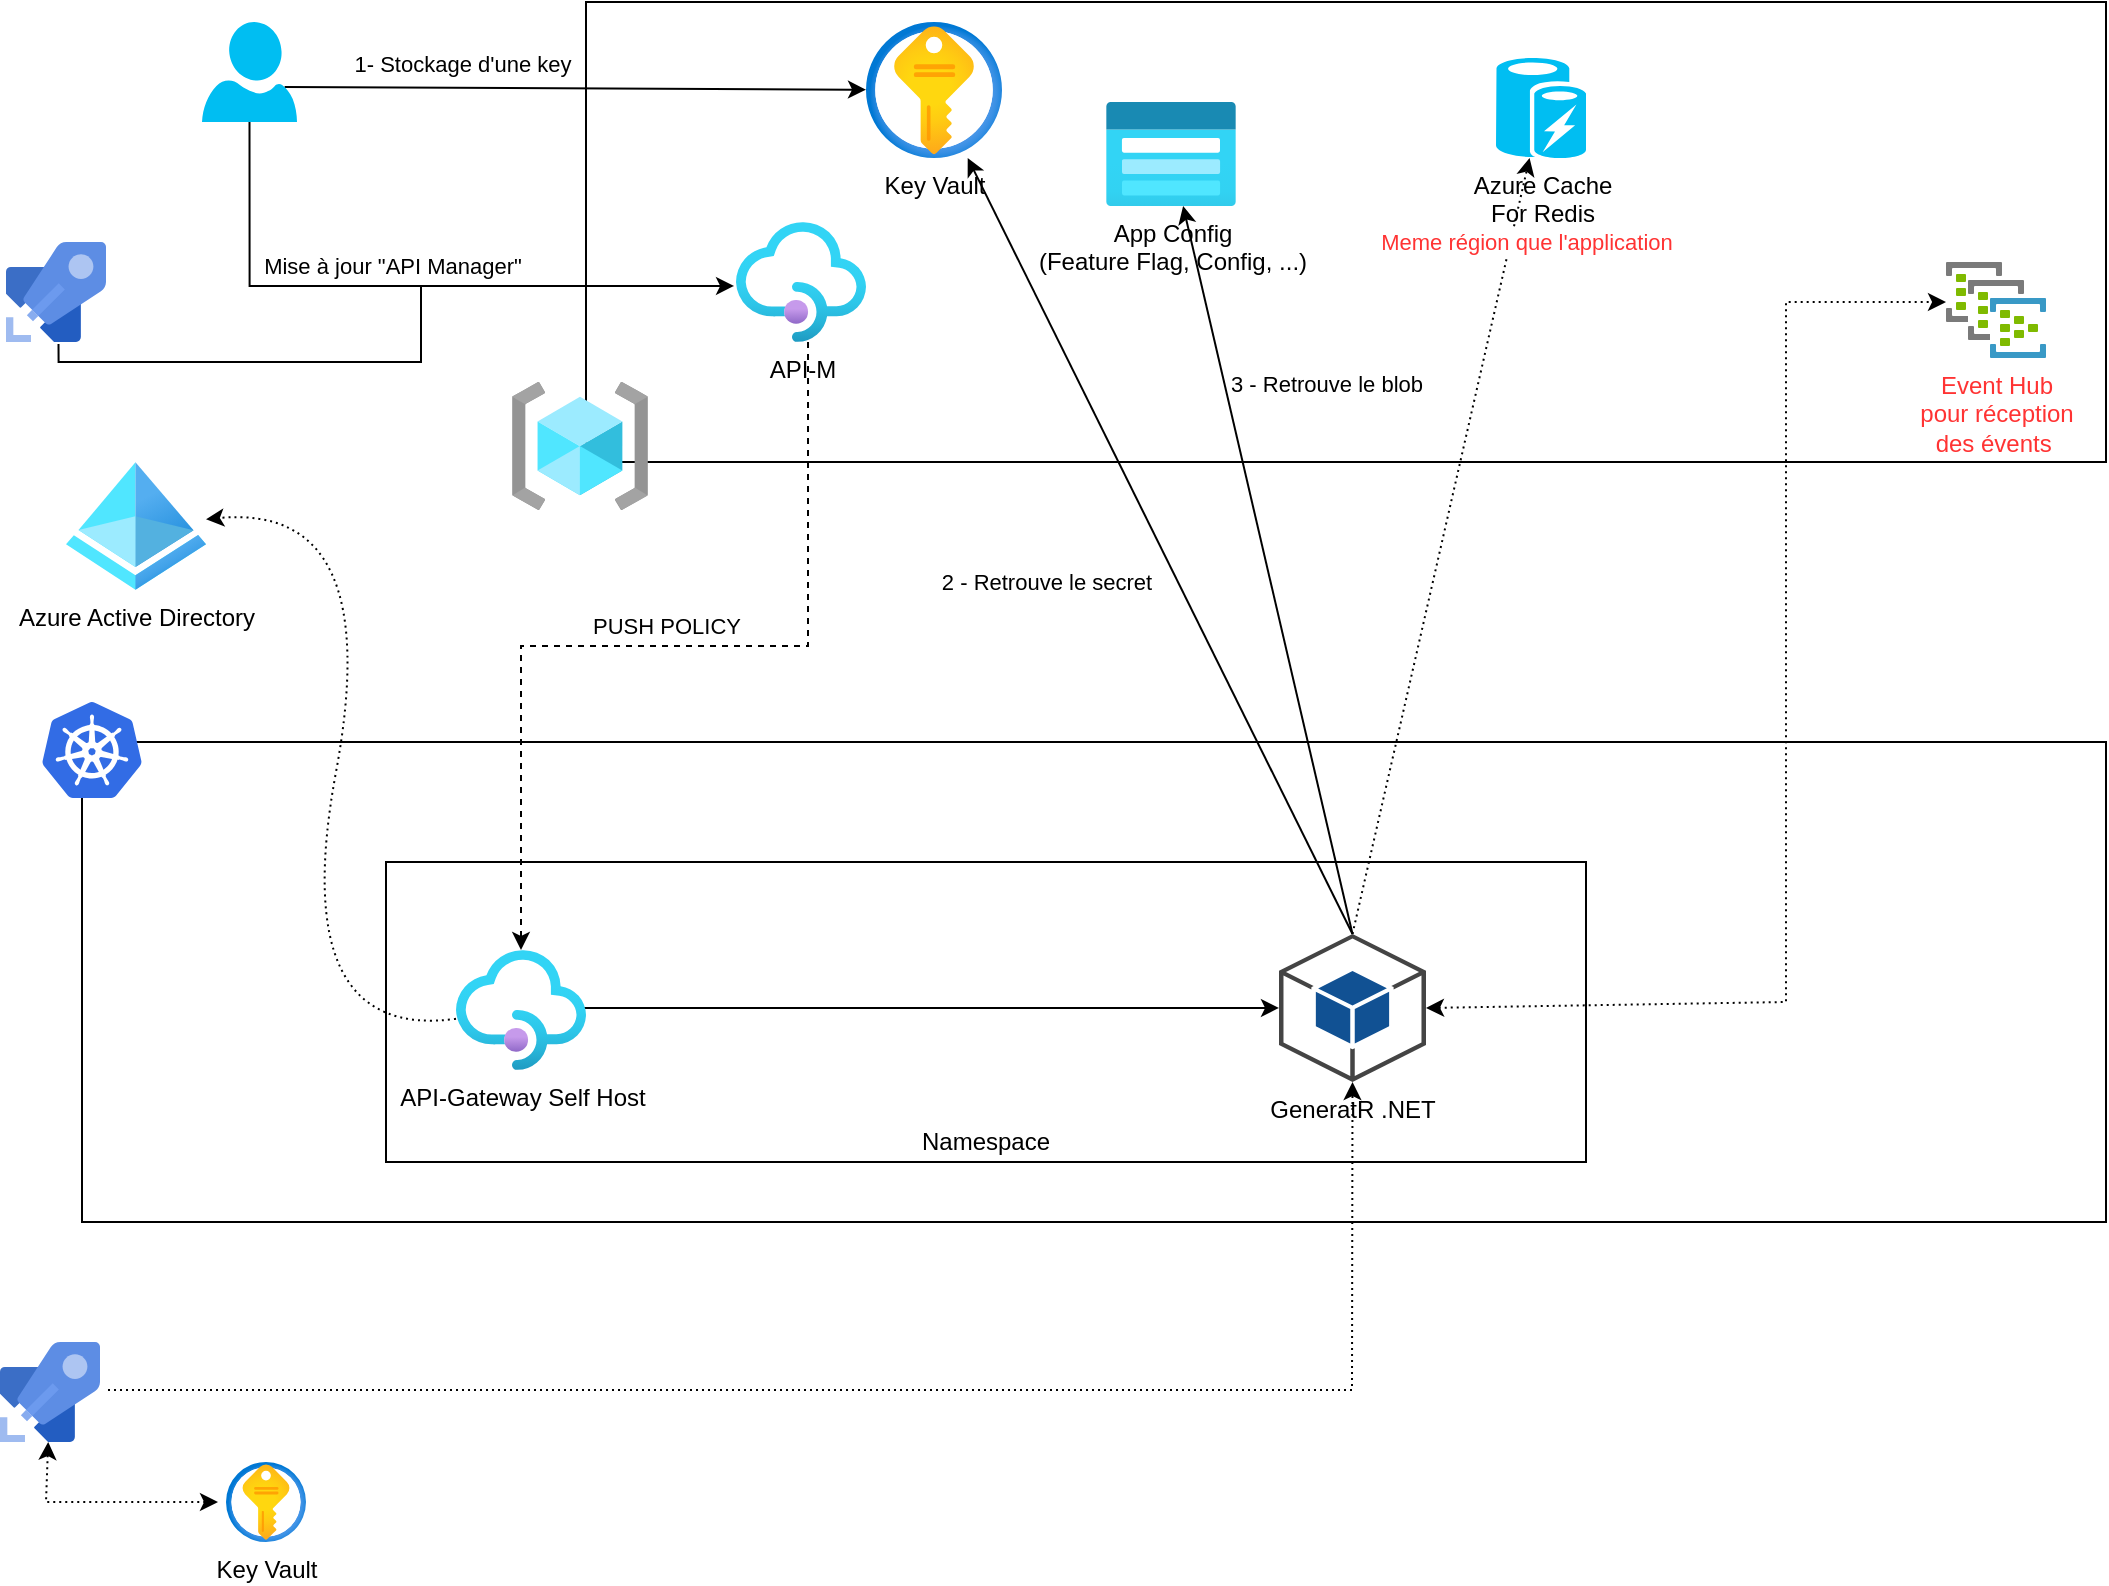 <mxfile version="20.2.3" type="github"><diagram id="p-FiSuY0u_ky_A2IMjk2" name="Page-1"><mxGraphModel dx="2249" dy="1931" grid="1" gridSize="10" guides="1" tooltips="1" connect="1" arrows="1" fold="1" page="1" pageScale="1" pageWidth="827" pageHeight="1169" math="0" shadow="0"><root><mxCell id="0"/><mxCell id="1" parent="0"/><mxCell id="gteQH7Al_I-Q2tXqVhpb-7" value="" style="rounded=0;whiteSpace=wrap;html=1;" vertex="1" parent="1"><mxGeometry x="280" y="-270" width="760" height="230" as="geometry"/></mxCell><mxCell id="gteQH7Al_I-Q2tXqVhpb-27" value="" style="rounded=0;whiteSpace=wrap;html=1;" vertex="1" parent="1"><mxGeometry x="28" y="100" width="1012" height="240" as="geometry"/></mxCell><mxCell id="gteQH7Al_I-Q2tXqVhpb-16" value="&lt;br&gt;&lt;br&gt;&lt;br&gt;&lt;br&gt;&lt;br&gt;&lt;br&gt;&lt;br&gt;&lt;br&gt;&lt;br&gt;Namespace" style="rounded=0;whiteSpace=wrap;html=1;" vertex="1" parent="1"><mxGeometry x="180" y="160" width="600" height="150" as="geometry"/></mxCell><mxCell id="gteQH7Al_I-Q2tXqVhpb-1" value="Key Vault" style="aspect=fixed;html=1;points=[];align=center;image;fontSize=12;image=img/lib/azure2/security/Key_Vaults.svg;" vertex="1" parent="1"><mxGeometry x="420" y="-260" width="68" height="68" as="geometry"/></mxCell><mxCell id="gteQH7Al_I-Q2tXqVhpb-2" value="" style="aspect=fixed;html=1;points=[];align=center;image;fontSize=12;image=img/lib/azure2/general/Resource_Groups.svg;" vertex="1" parent="1"><mxGeometry x="243" y="-80" width="68" height="64" as="geometry"/></mxCell><mxCell id="gteQH7Al_I-Q2tXqVhpb-15" style="rounded=0;orthogonalLoop=1;jettySize=auto;html=1;exitX=0.87;exitY=0.65;exitDx=0;exitDy=0;exitPerimeter=0;" edge="1" parent="1" source="gteQH7Al_I-Q2tXqVhpb-3" target="gteQH7Al_I-Q2tXqVhpb-1"><mxGeometry relative="1" as="geometry"/></mxCell><mxCell id="gteQH7Al_I-Q2tXqVhpb-18" value="1- Stockage d'une key" style="edgeLabel;html=1;align=center;verticalAlign=middle;resizable=0;points=[];" vertex="1" connectable="0" parent="gteQH7Al_I-Q2tXqVhpb-15"><mxGeometry x="-0.856" y="2" relative="1" as="geometry"><mxPoint x="67" y="-10" as="offset"/></mxGeometry></mxCell><mxCell id="gteQH7Al_I-Q2tXqVhpb-25" style="rounded=0;orthogonalLoop=1;jettySize=auto;html=1;exitX=0.5;exitY=1;exitDx=0;exitDy=0;exitPerimeter=0;entryX=-0.015;entryY=0.533;entryDx=0;entryDy=0;entryPerimeter=0;edgeStyle=orthogonalEdgeStyle;" edge="1" parent="1" source="gteQH7Al_I-Q2tXqVhpb-3" target="gteQH7Al_I-Q2tXqVhpb-8"><mxGeometry relative="1" as="geometry"/></mxCell><mxCell id="gteQH7Al_I-Q2tXqVhpb-28" value="Mise à jour &quot;API Manager&quot;" style="edgeLabel;html=1;align=center;verticalAlign=middle;resizable=0;points=[];" vertex="1" connectable="0" parent="gteQH7Al_I-Q2tXqVhpb-25"><mxGeometry x="-0.362" y="1" relative="1" as="geometry"><mxPoint x="49" y="-9" as="offset"/></mxGeometry></mxCell><mxCell id="gteQH7Al_I-Q2tXqVhpb-3" value="" style="verticalLabelPosition=bottom;html=1;verticalAlign=top;align=center;strokeColor=none;fillColor=#00BEF2;shape=mxgraph.azure.user;" vertex="1" parent="1"><mxGeometry x="88" y="-260" width="47.5" height="50" as="geometry"/></mxCell><mxCell id="gteQH7Al_I-Q2tXqVhpb-8" value="API-M" style="aspect=fixed;html=1;points=[];align=center;image;fontSize=12;image=img/lib/azure2/app_services/API_Management_Services.svg;" vertex="1" parent="1"><mxGeometry x="355" y="-160" width="65" height="60" as="geometry"/></mxCell><mxCell id="gteQH7Al_I-Q2tXqVhpb-9" value="Azure Active Directory" style="aspect=fixed;html=1;points=[];align=center;image;fontSize=12;image=img/lib/azure2/identity/Azure_Active_Directory.svg;" vertex="1" parent="1"><mxGeometry x="20" y="-40" width="70" height="64" as="geometry"/></mxCell><mxCell id="gteQH7Al_I-Q2tXqVhpb-10" value="App Config&lt;br&gt;(Feature Flag, Config, ...)" style="aspect=fixed;html=1;points=[];align=center;image;fontSize=12;image=img/lib/azure2/storage/Storage_Accounts_Classic.svg;" vertex="1" parent="1"><mxGeometry x="540" y="-220" width="65" height="52" as="geometry"/></mxCell><mxCell id="gteQH7Al_I-Q2tXqVhpb-14" style="rounded=0;orthogonalLoop=1;jettySize=auto;html=1;exitX=0.5;exitY=0;exitDx=0;exitDy=0;exitPerimeter=0;" edge="1" parent="1" source="gteQH7Al_I-Q2tXqVhpb-12" target="gteQH7Al_I-Q2tXqVhpb-1"><mxGeometry relative="1" as="geometry"/></mxCell><mxCell id="gteQH7Al_I-Q2tXqVhpb-19" value="2 - Retrouve le secret" style="edgeLabel;html=1;align=center;verticalAlign=middle;resizable=0;points=[];" vertex="1" connectable="0" parent="gteQH7Al_I-Q2tXqVhpb-14"><mxGeometry x="-0.454" y="-1" relative="1" as="geometry"><mxPoint x="-102" y="-70" as="offset"/></mxGeometry></mxCell><mxCell id="gteQH7Al_I-Q2tXqVhpb-20" style="rounded=0;orthogonalLoop=1;jettySize=auto;html=1;exitX=0.5;exitY=0;exitDx=0;exitDy=0;exitPerimeter=0;" edge="1" parent="1" source="gteQH7Al_I-Q2tXqVhpb-12" target="gteQH7Al_I-Q2tXqVhpb-10"><mxGeometry relative="1" as="geometry"/></mxCell><mxCell id="gteQH7Al_I-Q2tXqVhpb-21" value="3 - Retrouve le blob" style="edgeLabel;html=1;align=center;verticalAlign=middle;resizable=0;points=[];" vertex="1" connectable="0" parent="gteQH7Al_I-Q2tXqVhpb-20"><mxGeometry x="-0.073" y="-1" relative="1" as="geometry"><mxPoint x="25" y="-107" as="offset"/></mxGeometry></mxCell><mxCell id="gteQH7Al_I-Q2tXqVhpb-32" style="edgeStyle=orthogonalEdgeStyle;rounded=0;orthogonalLoop=1;jettySize=auto;html=1;exitX=0.985;exitY=0.483;exitDx=0;exitDy=0;exitPerimeter=0;" edge="1" parent="1" source="gteQH7Al_I-Q2tXqVhpb-23" target="gteQH7Al_I-Q2tXqVhpb-12"><mxGeometry relative="1" as="geometry"/></mxCell><mxCell id="gteQH7Al_I-Q2tXqVhpb-12" value="GeneratR .NET" style="outlineConnect=0;dashed=0;verticalLabelPosition=bottom;verticalAlign=top;align=center;html=1;shape=mxgraph.aws3.android;fillColor=#115193;gradientColor=none;" vertex="1" parent="1"><mxGeometry x="626.5" y="196" width="73.5" height="74" as="geometry"/></mxCell><mxCell id="gteQH7Al_I-Q2tXqVhpb-23" value="API-Gateway Self Host" style="aspect=fixed;html=1;points=[];align=center;image;fontSize=12;image=img/lib/azure2/app_services/API_Management_Services.svg;" vertex="1" parent="1"><mxGeometry x="215" y="204" width="65" height="60" as="geometry"/></mxCell><mxCell id="gteQH7Al_I-Q2tXqVhpb-26" value="" style="sketch=0;aspect=fixed;html=1;points=[];align=center;image;fontSize=12;image=img/lib/mscae/Kubernetes.svg;" vertex="1" parent="1"><mxGeometry x="8" y="80" width="50" height="48" as="geometry"/></mxCell><mxCell id="gteQH7Al_I-Q2tXqVhpb-29" value="" style="sketch=0;aspect=fixed;html=1;points=[];align=center;image;fontSize=12;image=img/lib/mscae/Azure_Pipelines.svg;" vertex="1" parent="1"><mxGeometry x="-10" y="-150" width="50" height="50" as="geometry"/></mxCell><mxCell id="gteQH7Al_I-Q2tXqVhpb-30" value="" style="endArrow=none;html=1;rounded=0;exitX=0.525;exitY=1.02;exitDx=0;exitDy=0;exitPerimeter=0;entryX=-0.031;entryY=0.533;entryDx=0;entryDy=0;entryPerimeter=0;edgeStyle=orthogonalEdgeStyle;" edge="1" parent="1" source="gteQH7Al_I-Q2tXqVhpb-29" target="gteQH7Al_I-Q2tXqVhpb-8"><mxGeometry width="50" height="50" relative="1" as="geometry"><mxPoint x="390" y="140" as="sourcePoint"/><mxPoint x="440" y="90" as="targetPoint"/></mxGeometry></mxCell><mxCell id="gteQH7Al_I-Q2tXqVhpb-33" value="" style="endArrow=classic;html=1;rounded=0;exitX=0.554;exitY=1;exitDx=0;exitDy=0;exitPerimeter=0;dashed=1;edgeStyle=orthogonalEdgeStyle;" edge="1" parent="1" source="gteQH7Al_I-Q2tXqVhpb-8" target="gteQH7Al_I-Q2tXqVhpb-23"><mxGeometry relative="1" as="geometry"><mxPoint x="360" y="120" as="sourcePoint"/><mxPoint x="460" y="120" as="targetPoint"/></mxGeometry></mxCell><mxCell id="gteQH7Al_I-Q2tXqVhpb-35" value="PUSH POLICY" style="edgeLabel;html=1;align=center;verticalAlign=middle;resizable=0;points=[];" vertex="1" connectable="0" parent="gteQH7Al_I-Q2tXqVhpb-33"><mxGeometry x="0.18" y="2" relative="1" as="geometry"><mxPoint x="41" y="-12" as="offset"/></mxGeometry></mxCell><mxCell id="gteQH7Al_I-Q2tXqVhpb-43" value="" style="curved=1;endArrow=classic;html=1;rounded=0;dashed=1;dashPattern=1 2;" edge="1" parent="1" source="gteQH7Al_I-Q2tXqVhpb-23" target="gteQH7Al_I-Q2tXqVhpb-9"><mxGeometry width="50" height="50" relative="1" as="geometry"><mxPoint x="80" y="250" as="sourcePoint"/><mxPoint x="130" y="200" as="targetPoint"/><Array as="points"><mxPoint x="130" y="250"/><mxPoint x="180" y="-20"/></Array></mxGeometry></mxCell><mxCell id="gteQH7Al_I-Q2tXqVhpb-22" value="Azure Cache&lt;br&gt;For Redis" style="verticalLabelPosition=bottom;html=1;verticalAlign=top;align=center;strokeColor=none;fillColor=#00BEF2;shape=mxgraph.azure.azure_cache;" vertex="1" parent="1"><mxGeometry x="735" y="-242" width="45" height="50" as="geometry"/></mxCell><mxCell id="gteQH7Al_I-Q2tXqVhpb-31" style="rounded=0;orthogonalLoop=1;jettySize=auto;html=1;exitX=0.5;exitY=0;exitDx=0;exitDy=0;exitPerimeter=0;dashed=1;dashPattern=1 2;" edge="1" parent="1" source="gteQH7Al_I-Q2tXqVhpb-12" target="gteQH7Al_I-Q2tXqVhpb-22"><mxGeometry relative="1" as="geometry"/></mxCell><mxCell id="gteQH7Al_I-Q2tXqVhpb-45" value="Meme région que l'application" style="edgeLabel;html=1;align=center;verticalAlign=middle;resizable=0;points=[];fontColor=#FF3333;" vertex="1" connectable="0" parent="gteQH7Al_I-Q2tXqVhpb-31"><mxGeometry x="-0.158" y="-2" relative="1" as="geometry"><mxPoint x="47" y="-183" as="offset"/></mxGeometry></mxCell><mxCell id="gteQH7Al_I-Q2tXqVhpb-46" value="" style="sketch=0;aspect=fixed;html=1;points=[];align=center;image;fontSize=12;image=img/lib/mscae/Azure_Pipelines.svg;" vertex="1" parent="1"><mxGeometry x="-13" y="400" width="50" height="50" as="geometry"/></mxCell><mxCell id="gteQH7Al_I-Q2tXqVhpb-47" value="Key Vault" style="aspect=fixed;html=1;points=[];align=center;image;fontSize=12;image=img/lib/azure2/security/Key_Vaults.svg;" vertex="1" parent="1"><mxGeometry x="100" y="460" width="40" height="40" as="geometry"/></mxCell><mxCell id="gteQH7Al_I-Q2tXqVhpb-48" value="" style="endArrow=classic;html=1;rounded=0;dashed=1;dashPattern=1 2;fontColor=#FF3333;exitX=1.08;exitY=0.48;exitDx=0;exitDy=0;exitPerimeter=0;entryX=0.5;entryY=1;entryDx=0;entryDy=0;entryPerimeter=0;" edge="1" parent="1" source="gteQH7Al_I-Q2tXqVhpb-46" target="gteQH7Al_I-Q2tXqVhpb-12"><mxGeometry width="50" height="50" relative="1" as="geometry"><mxPoint x="390" y="280" as="sourcePoint"/><mxPoint x="440" y="230" as="targetPoint"/><Array as="points"><mxPoint x="663" y="424"/></Array></mxGeometry></mxCell><mxCell id="gteQH7Al_I-Q2tXqVhpb-49" value="" style="endArrow=classic;startArrow=classic;html=1;rounded=0;dashed=1;dashPattern=1 2;fontColor=#FF3333;exitX=-0.1;exitY=0.5;exitDx=0;exitDy=0;exitPerimeter=0;" edge="1" parent="1" source="gteQH7Al_I-Q2tXqVhpb-47" target="gteQH7Al_I-Q2tXqVhpb-46"><mxGeometry width="50" height="50" relative="1" as="geometry"><mxPoint x="390" y="280" as="sourcePoint"/><mxPoint x="440" y="230" as="targetPoint"/><Array as="points"><mxPoint x="10" y="480"/></Array></mxGeometry></mxCell><mxCell id="gteQH7Al_I-Q2tXqVhpb-50" value="Event Hub &lt;br&gt;pour réception &lt;br&gt;des évents&amp;nbsp;" style="sketch=0;aspect=fixed;html=1;points=[];align=center;image;fontSize=12;image=img/lib/mscae/Event_Hub_Clusters.svg;fontColor=#FF3333;" vertex="1" parent="1"><mxGeometry x="960" y="-140" width="50" height="48" as="geometry"/></mxCell><mxCell id="gteQH7Al_I-Q2tXqVhpb-51" value="" style="endArrow=classic;startArrow=classic;html=1;rounded=0;dashed=1;dashPattern=1 2;fontColor=#FF3333;exitX=1;exitY=0.5;exitDx=0;exitDy=0;exitPerimeter=0;entryX=0;entryY=0.417;entryDx=0;entryDy=0;entryPerimeter=0;" edge="1" parent="1" source="gteQH7Al_I-Q2tXqVhpb-12" target="gteQH7Al_I-Q2tXqVhpb-50"><mxGeometry width="50" height="50" relative="1" as="geometry"><mxPoint x="390" y="80" as="sourcePoint"/><mxPoint x="440" y="30" as="targetPoint"/><Array as="points"><mxPoint x="880" y="230"/><mxPoint x="880" y="-120"/></Array></mxGeometry></mxCell></root></mxGraphModel></diagram></mxfile>
